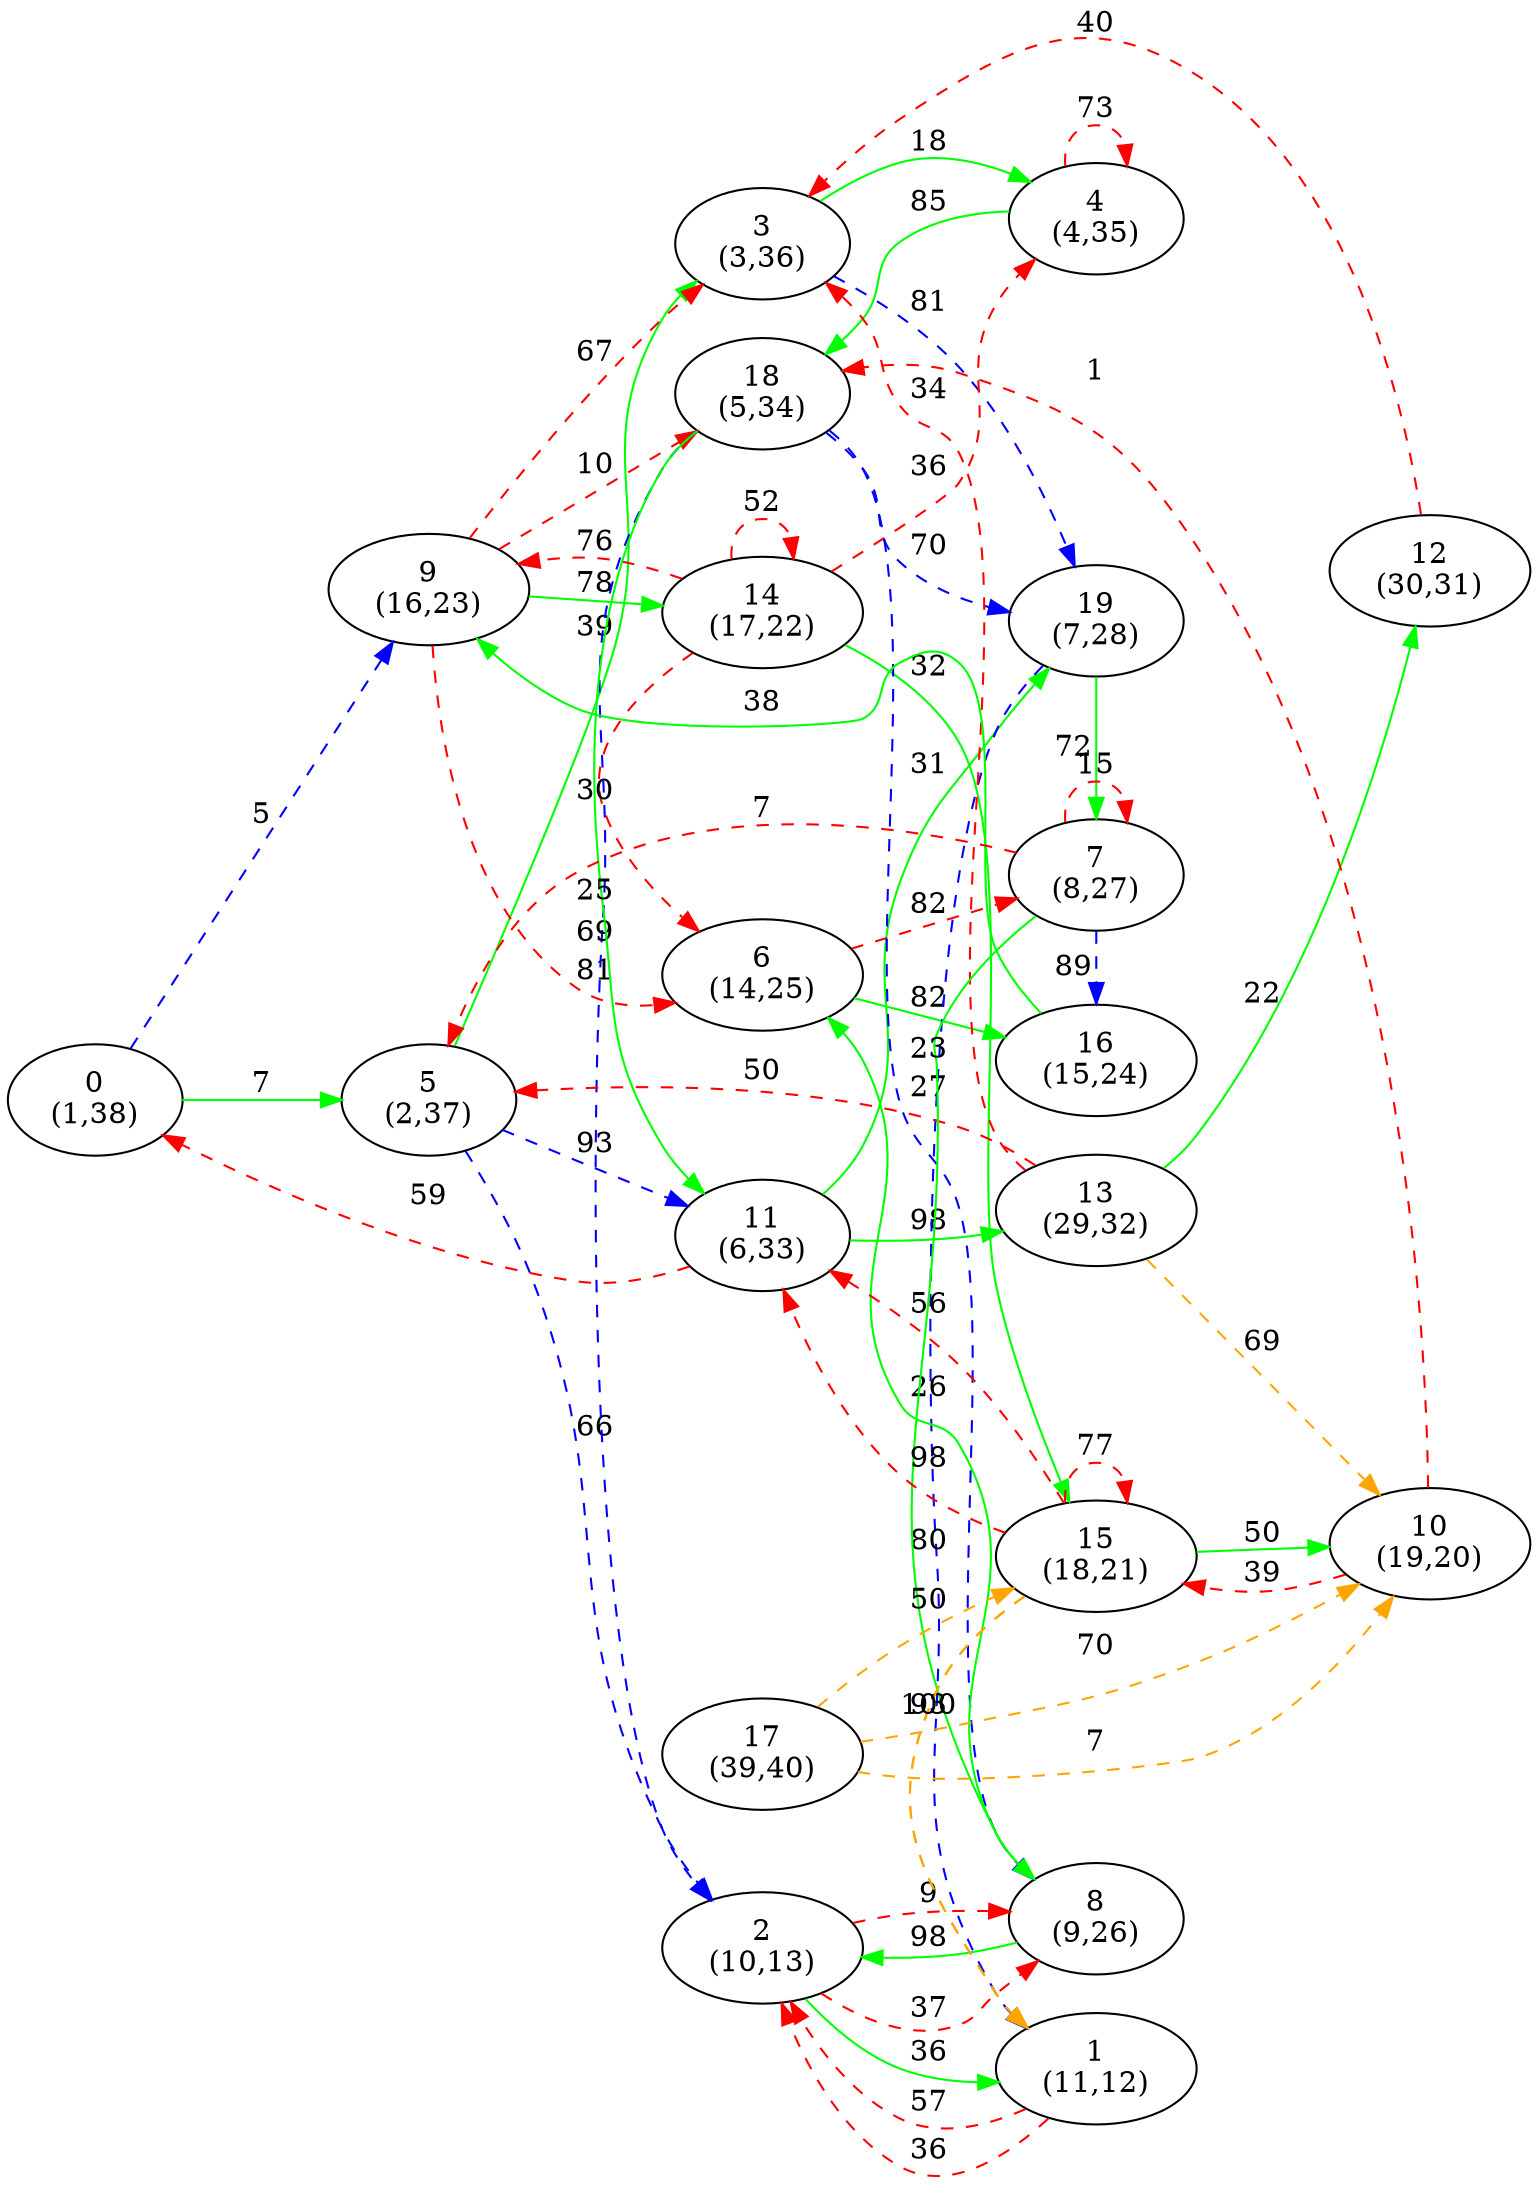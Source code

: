 digraph G {
ranksep = "equally";
rankdir = LR;
{rank = same; "0
(1,38)"; };
{rank = same; "5
(2,37)"; "9
(16,23)"; };
{rank = same; "3
(3,36)"; "2
(10,13)"; "11
(6,33)"; "6
(14,25)"; "14
(17,22)"; "18
(5,34)"; };
{rank = same; "4
(4,35)"; "19
(7,28)"; "1
(11,12)"; "8
(9,26)"; "13
(29,32)"; "16
(15,24)"; "7
(8,27)"; "15
(18,21)"; };
{rank = same; "12
(30,31)"; "10
(19,20)"; };
{rank = same; };
{rank = same; "17
(39,40)"; };
{rank = same; };
"0
(1,38)"->"5
(2,37)"[label="7" color = "green"];
"0
(1,38)"->"9
(16,23)"[label="5" color = "blue" style = "dashed"];
"5
(2,37)"->"3
(3,36)"[label="39" color = "green"];
"5
(2,37)"->"2
(10,13)"[label="66" color = "blue" style = "dashed"];
"5
(2,37)"->"11
(6,33)"[label="93" color = "blue" style = "dashed"];
"9
(16,23)"->"6
(14,25)"[label="81" color = "red" style = "dashed"];
"9
(16,23)"->"14
(17,22)"[label="78" color = "green"];
"9
(16,23)"->"3
(3,36)"[label="67" color = "red" style = "dashed"];
"9
(16,23)"->"18
(5,34)"[label="10" color = "red" style = "dashed"];
"3
(3,36)"->"4
(4,35)"[label="18" color = "green"];
"3
(3,36)"->"19
(7,28)"[label="81" color = "blue" style = "dashed"];
"2
(10,13)"->"1
(11,12)"[label="36" color = "green"];
"2
(10,13)"->"8
(9,26)"[label="37" color = "red" style = "dashed"];
"2
(10,13)"->"8
(9,26)"[label="9" color = "red" style = "dashed"];
"11
(6,33)"->"0
(1,38)"[label="59" color = "red" style = "dashed"];
"11
(6,33)"->"19
(7,28)"[label="31" color = "green"];
"11
(6,33)"->"13
(29,32)"[label="98" color = "green"];
"6
(14,25)"->"16
(15,24)"[label="82" color = "green"];
"6
(14,25)"->"7
(8,27)"[label="82" color = "red" style = "dashed"];
"14
(17,22)"->"14
(17,22)"[label="52" color = "red" style = "dashed"];
"14
(17,22)"->"15
(18,21)"[label="32" color = "green"];
"14
(17,22)"->"9
(16,23)"[label="76" color = "red" style = "dashed"];
"14
(17,22)"->"6
(14,25)"[label="30" color = "red" style = "dashed"];
"14
(17,22)"->"4
(4,35)"[label="36" color = "red" style = "dashed"];
"18
(5,34)"->"11
(6,33)"[label="25" color = "green"];
"18
(5,34)"->"19
(7,28)"[label="70" color = "blue" style = "dashed"];
"18
(5,34)"->"2
(10,13)"[label="69" color = "blue" style = "dashed"];
"18
(5,34)"->"8
(9,26)"[label="27" color = "blue" style = "dashed"];
"4
(4,35)"->"18
(5,34)"[label="85" color = "green"];
"4
(4,35)"->"4
(4,35)"[label="73" color = "red" style = "dashed"];
"19
(7,28)"->"7
(8,27)"[label="72" color = "green"];
"19
(7,28)"->"1
(11,12)"[label="80" color = "blue" style = "dashed"];
"1
(11,12)"->"2
(10,13)"[label="57" color = "red" style = "dashed"];
"1
(11,12)"->"2
(10,13)"[label="36" color = "red" style = "dashed"];
"8
(9,26)"->"2
(10,13)"[label="98" color = "green"];
"8
(9,26)"->"6
(14,25)"[label="26" color = "green"];
"13
(29,32)"->"12
(30,31)"[label="22" color = "green"];
"13
(29,32)"->"10
(19,20)"[label="69" color = "orange" style = "dashed"];
"13
(29,32)"->"3
(3,36)"[label="34" color = "red" style = "dashed"];
"13
(29,32)"->"5
(2,37)"[label="50" color = "red" style = "dashed"];
"16
(15,24)"->"9
(16,23)"[label="38" color = "green"];
"7
(8,27)"->"8
(9,26)"[label="23" color = "green"];
"7
(8,27)"->"16
(15,24)"[label="89" color = "blue" style = "dashed"];
"7
(8,27)"->"5
(2,37)"[label="7" color = "red" style = "dashed"];
"7
(8,27)"->"7
(8,27)"[label="15" color = "red" style = "dashed"];
"15
(18,21)"->"15
(18,21)"[label="77" color = "red" style = "dashed"];
"15
(18,21)"->"1
(11,12)"[label="93" color = "orange" style = "dashed"];
"15
(18,21)"->"11
(6,33)"[label="98" color = "red" style = "dashed"];
"15
(18,21)"->"10
(19,20)"[label="50" color = "green"];
"15
(18,21)"->"1
(11,12)"[label="100" color = "orange" style = "dashed"];
"15
(18,21)"->"11
(6,33)"[label="56" color = "red" style = "dashed"];
"12
(30,31)"->"3
(3,36)"[label="40" color = "red" style = "dashed"];
"10
(19,20)"->"15
(18,21)"[label="39" color = "red" style = "dashed"];
"10
(19,20)"->"18
(5,34)"[label="1" color = "red" style = "dashed"];
"17
(39,40)"->"15
(18,21)"[label="50" color = "orange" style = "dashed"];
"17
(39,40)"->"10
(19,20)"[label="7" color = "orange" style = "dashed"];
"17
(39,40)"->"10
(19,20)"[label="70" color = "orange" style = "dashed"];
}

